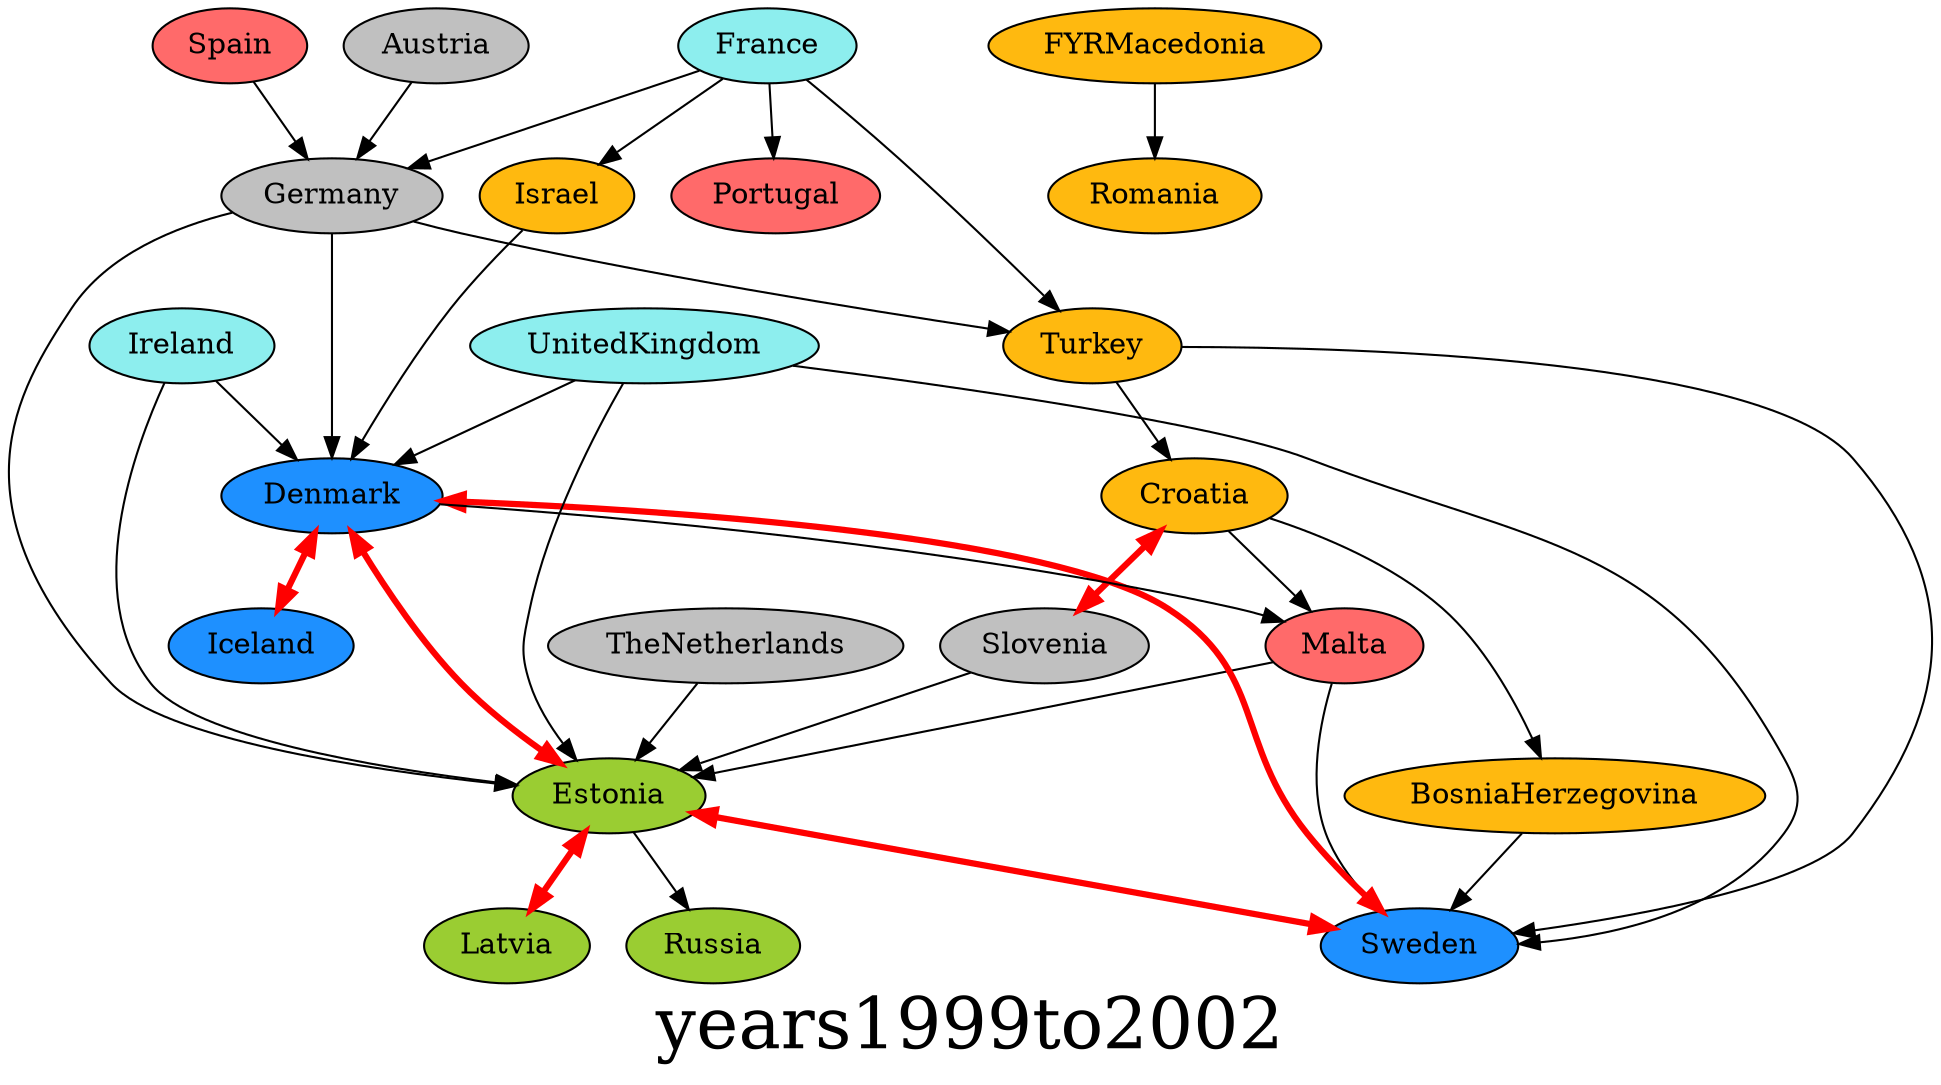 digraph{ graph [label=years1999to2002, fontsize=34]; Austria [style=filled,fillcolor=gray]; Germany [style=filled,fillcolor=gray]; BosniaHerzegovina [style=filled,fillcolor=darkgoldenrod1]; Sweden [style=filled,fillcolor=dodgerblue]; Croatia [style=filled,fillcolor=darkgoldenrod1]; BosniaHerzegovina [style=filled,fillcolor=darkgoldenrod1]; Croatia [style=filled,fillcolor=darkgoldenrod1]; Malta [style=filled,fillcolor=indianred1]; Croatia [style=filled,fillcolor=darkgoldenrod1]; Slovenia [style=filled,fillcolor=gray]; Denmark [style=filled,fillcolor=dodgerblue]; Estonia [style=filled,fillcolor=olivedrab3]; Denmark [style=filled,fillcolor=dodgerblue]; Iceland [style=filled,fillcolor=dodgerblue]; Denmark [style=filled,fillcolor=dodgerblue]; Malta [style=filled,fillcolor=indianred1]; Denmark [style=filled,fillcolor=dodgerblue]; Sweden [style=filled,fillcolor=dodgerblue]; Estonia [style=filled,fillcolor=olivedrab3]; Denmark [style=filled,fillcolor=dodgerblue]; Estonia [style=filled,fillcolor=olivedrab3]; Latvia [style=filled,fillcolor=olivedrab3]; Estonia [style=filled,fillcolor=olivedrab3]; Russia [style=filled,fillcolor=olivedrab3]; Estonia [style=filled,fillcolor=olivedrab3]; Sweden [style=filled,fillcolor=dodgerblue]; FYRMacedonia [style=filled,fillcolor=darkgoldenrod1]; Romania [style=filled,fillcolor=darkgoldenrod1]; France [style=filled,fillcolor=darkslategray2]; Germany [style=filled,fillcolor=gray]; France [style=filled,fillcolor=darkslategray2]; Israel [style=filled,fillcolor=darkgoldenrod1]; France [style=filled,fillcolor=darkslategray2]; Portugal [style=filled,fillcolor=indianred1]; France [style=filled,fillcolor=darkslategray2]; Turkey [style=filled,fillcolor=darkgoldenrod1]; Germany [style=filled,fillcolor=gray]; Denmark [style=filled,fillcolor=dodgerblue]; Germany [style=filled,fillcolor=gray]; Estonia [style=filled,fillcolor=olivedrab3]; Germany [style=filled,fillcolor=gray]; Turkey [style=filled,fillcolor=darkgoldenrod1]; Iceland [style=filled,fillcolor=dodgerblue]; Denmark [style=filled,fillcolor=dodgerblue]; Ireland [style=filled,fillcolor=darkslategray2]; Denmark [style=filled,fillcolor=dodgerblue]; Ireland [style=filled,fillcolor=darkslategray2]; Estonia [style=filled,fillcolor=olivedrab3]; Israel [style=filled,fillcolor=darkgoldenrod1]; Denmark [style=filled,fillcolor=dodgerblue]; Latvia [style=filled,fillcolor=olivedrab3]; Estonia [style=filled,fillcolor=olivedrab3]; Malta [style=filled,fillcolor=indianred1]; Estonia [style=filled,fillcolor=olivedrab3]; Malta [style=filled,fillcolor=indianred1]; Sweden [style=filled,fillcolor=dodgerblue]; Slovenia [style=filled,fillcolor=gray]; Croatia [style=filled,fillcolor=darkgoldenrod1]; Slovenia [style=filled,fillcolor=gray]; Estonia [style=filled,fillcolor=olivedrab3]; Spain [style=filled,fillcolor=indianred1]; Germany [style=filled,fillcolor=gray]; Sweden [style=filled,fillcolor=dodgerblue]; Denmark [style=filled,fillcolor=dodgerblue]; Sweden [style=filled,fillcolor=dodgerblue]; Estonia [style=filled,fillcolor=olivedrab3]; TheNetherlands [style=filled,fillcolor=gray]; Estonia [style=filled,fillcolor=olivedrab3]; Turkey [style=filled,fillcolor=darkgoldenrod1]; Croatia [style=filled,fillcolor=darkgoldenrod1]; Turkey [style=filled,fillcolor=darkgoldenrod1]; Sweden [style=filled,fillcolor=dodgerblue]; UnitedKingdom [style=filled,fillcolor=darkslategray2]; Denmark [style=filled,fillcolor=dodgerblue]; UnitedKingdom [style=filled,fillcolor=darkslategray2]; Estonia [style=filled,fillcolor=olivedrab3]; UnitedKingdom [style=filled,fillcolor=darkslategray2]; Sweden [style=filled,fillcolor=dodgerblue]; Croatia->Slovenia [dir=both color=red penwidth=3];Denmark->Estonia [dir=both color=red penwidth=3];Denmark->Iceland [dir=both color=red penwidth=3];Denmark->Sweden [dir=both color=red penwidth=3];Estonia->Latvia [dir=both color=red penwidth=3];Estonia->Sweden [dir=both color=red penwidth=3];Austria->Germany;BosniaHerzegovina->Sweden;Croatia->BosniaHerzegovina;Croatia->Malta;Denmark->Malta;Estonia->Russia;FYRMacedonia->Romania;France->Germany;France->Israel;France->Portugal;France->Turkey;Germany->Denmark;Germany->Estonia;Germany->Turkey;Ireland->Denmark;Ireland->Estonia;Israel->Denmark;Malta->Estonia;Malta->Sweden;Slovenia->Estonia;Spain->Germany;TheNetherlands->Estonia;Turkey->Croatia;Turkey->Sweden;UnitedKingdom->Denmark;UnitedKingdom->Estonia;UnitedKingdom->Sweden;}
